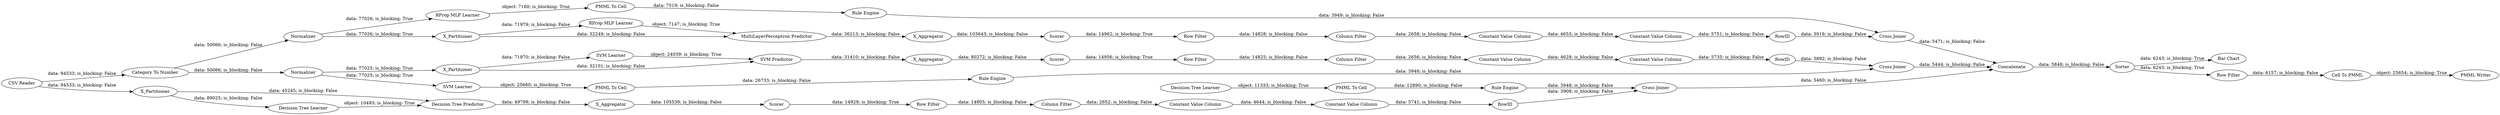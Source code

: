 digraph {
	"2658480254766153685_34" [label="Rule Engine"]
	"-2035510200551061074_52" [label=Sorter]
	"1084524404522141865_294" [label="Column Filter"]
	"8002351130190673623_31" [label="Decision Tree Learner"]
	"5254504192906605448_40" [label=Scorer]
	"-4519500452332247948_292" [label="Constant Value Column"]
	"-2035510200551061074_61" [label="PMML Writer"]
	"-4519500452332247948_290" [label="Constant Value Column"]
	"5254504192906605448_2" [label=X_Partitioner]
	"-4519500452332247948_294" [label="Column Filter"]
	"5102394742008211118_35" [label="Rule Engine"]
	"-5757406762425243303_32" [label="SVM Predictor"]
	"1084524404522141865_290" [label="Constant Value Column"]
	"8002351130190673623_39" [label=Scorer]
	"5254504192906605448_7" [label=X_Aggregator]
	"2658480254766153685_28" [label="PMML To Cell"]
	"861932343393012316_293" [label=RowID]
	"-4519500452332247948_9" [label="Row Filter"]
	"861932343393012316_9" [label="Row Filter"]
	"-2035510200551061074_59" [label="Bar Chart"]
	"5254504192906605448_38" [label="Cross Joiner"]
	"-5757406762425243303_31" [label="SVM Learner"]
	"861932343393012316_292" [label="Constant Value Column"]
	"-4519500452332247948_293" [label=RowID]
	"5102394742008211118_34" [label="PMML To Cell"]
	"8002351130190673623_38" [label="Cross Joiner"]
	"-5757406762425243303_2" [label=X_Partitioner]
	"1084524404522141865_293" [label=RowID]
	"5254504192906605448_32" [label="MultiLayerPerceptron Predictor"]
	"-2035510200551061074_64" [label="CSV Reader"]
	"5102394742008211118_33" [label="SVM Learner"]
	"-5757406762425243303_7" [label=X_Aggregator]
	"5254504192906605448_31" [label="RProp MLP Learner"]
	"8002351130190673623_32" [label="Decision Tree Predictor"]
	"-7457217441594776882_34" [label="Rule Engine"]
	"861932343393012316_294" [label="Column Filter"]
	"861932343393012316_290" [label="Constant Value Column"]
	"8002351130190673623_7" [label=X_Aggregator]
	"2658480254766153685_33" [label="Decision Tree Learner"]
	"-2035510200551061074_54" [label="Cell To PMML"]
	"-5757406762425243303_41" [label=Scorer]
	"8002351130190673623_2" [label=X_Partitioner]
	"-2035510200551061074_53" [label="Row Filter"]
	"-5757406762425243303_39" [label="Cross Joiner"]
	"-2035510200551061074_58" [label="Category To Number"]
	"-7457217441594776882_22" [label="PMML To Cell"]
	"-2035510200551061074_60" [label=Concatenate]
	"1084524404522141865_9" [label="Row Filter"]
	"-5757406762425243303_40" [label=Normalizer]
	"5254504192906605448_39" [label=Normalizer]
	"-7457217441594776882_35" [label="RProp MLP Learner"]
	"1084524404522141865_292" [label="Constant Value Column"]
	"-4519500452332247948_9" -> "-4519500452332247948_294" [label="data: 14825; is_blocking: False"]
	"-7457217441594776882_22" -> "-7457217441594776882_34" [label="data: 7519; is_blocking: False"]
	"5254504192906605448_40" -> "861932343393012316_9" [label="data: 14962; is_blocking: True"]
	"-5757406762425243303_40" -> "-5757406762425243303_2" [label="data: 77025; is_blocking: True"]
	"8002351130190673623_38" -> "-2035510200551061074_60" [label="data: 5460; is_blocking: False"]
	"-5757406762425243303_2" -> "-5757406762425243303_31" [label="data: 71970; is_blocking: False"]
	"8002351130190673623_7" -> "8002351130190673623_39" [label="data: 105539; is_blocking: False"]
	"5254504192906605448_2" -> "5254504192906605448_32" [label="data: 32249; is_blocking: False"]
	"-5757406762425243303_41" -> "-4519500452332247948_9" [label="data: 14956; is_blocking: True"]
	"5254504192906605448_7" -> "5254504192906605448_40" [label="data: 103643; is_blocking: False"]
	"-2035510200551061074_58" -> "5254504192906605448_39" [label="data: 50066; is_blocking: False"]
	"5102394742008211118_33" -> "5102394742008211118_34" [label="object: 25660; is_blocking: True"]
	"-2035510200551061074_53" -> "-2035510200551061074_54" [label="data: 6157; is_blocking: False"]
	"-2035510200551061074_52" -> "-2035510200551061074_53" [label="data: 6243; is_blocking: True"]
	"-4519500452332247948_293" -> "-5757406762425243303_39" [label="data: 3892; is_blocking: False"]
	"-2035510200551061074_64" -> "-2035510200551061074_58" [label="data: 94533; is_blocking: False"]
	"-2035510200551061074_58" -> "-5757406762425243303_40" [label="data: 50066; is_blocking: False"]
	"8002351130190673623_2" -> "8002351130190673623_31" [label="data: 89025; is_blocking: False"]
	"8002351130190673623_39" -> "1084524404522141865_9" [label="data: 14929; is_blocking: True"]
	"-5757406762425243303_31" -> "-5757406762425243303_32" [label="object: 24039; is_blocking: True"]
	"-2035510200551061074_60" -> "-2035510200551061074_52" [label="data: 5848; is_blocking: False"]
	"1084524404522141865_294" -> "1084524404522141865_290" [label="data: 2652; is_blocking: False"]
	"-4519500452332247948_290" -> "-4519500452332247948_292" [label="data: 4628; is_blocking: False"]
	"-5757406762425243303_7" -> "-5757406762425243303_41" [label="data: 80272; is_blocking: False"]
	"1084524404522141865_9" -> "1084524404522141865_294" [label="data: 14805; is_blocking: False"]
	"5102394742008211118_35" -> "-5757406762425243303_39" [label="data: 3948; is_blocking: False"]
	"8002351130190673623_2" -> "8002351130190673623_32" [label="data: 45245; is_blocking: False"]
	"2658480254766153685_33" -> "2658480254766153685_28" [label="object: 11333; is_blocking: True"]
	"2658480254766153685_34" -> "8002351130190673623_38" [label="data: 3948; is_blocking: False"]
	"5254504192906605448_32" -> "5254504192906605448_7" [label="data: 36213; is_blocking: False"]
	"5254504192906605448_38" -> "-2035510200551061074_60" [label="data: 5471; is_blocking: False"]
	"-7457217441594776882_34" -> "5254504192906605448_38" [label="data: 3949; is_blocking: False"]
	"861932343393012316_294" -> "861932343393012316_290" [label="data: 2658; is_blocking: False"]
	"5254504192906605448_2" -> "5254504192906605448_31" [label="data: 71979; is_blocking: False"]
	"-2035510200551061074_64" -> "8002351130190673623_2" [label="data: 94533; is_blocking: False"]
	"-2035510200551061074_54" -> "-2035510200551061074_61" [label="object: 25654; is_blocking: True"]
	"8002351130190673623_32" -> "8002351130190673623_7" [label="data: 49799; is_blocking: False"]
	"-4519500452332247948_292" -> "-4519500452332247948_293" [label="data: 5735; is_blocking: False"]
	"-5757406762425243303_39" -> "-2035510200551061074_60" [label="data: 5444; is_blocking: False"]
	"1084524404522141865_290" -> "1084524404522141865_292" [label="data: 4644; is_blocking: False"]
	"861932343393012316_9" -> "861932343393012316_294" [label="data: 14828; is_blocking: False"]
	"5102394742008211118_34" -> "5102394742008211118_35" [label="data: 26733; is_blocking: False"]
	"-5757406762425243303_2" -> "-5757406762425243303_32" [label="data: 32101; is_blocking: False"]
	"-4519500452332247948_294" -> "-4519500452332247948_290" [label="data: 2656; is_blocking: False"]
	"-5757406762425243303_40" -> "5102394742008211118_33" [label="data: 77025; is_blocking: True"]
	"1084524404522141865_293" -> "8002351130190673623_38" [label="data: 3908; is_blocking: False"]
	"-7457217441594776882_35" -> "-7457217441594776882_22" [label="object: 7160; is_blocking: True"]
	"8002351130190673623_31" -> "8002351130190673623_32" [label="object: 10493; is_blocking: True"]
	"861932343393012316_290" -> "861932343393012316_292" [label="data: 4653; is_blocking: False"]
	"5254504192906605448_31" -> "5254504192906605448_32" [label="object: 7147; is_blocking: True"]
	"1084524404522141865_292" -> "1084524404522141865_293" [label="data: 5741; is_blocking: False"]
	"2658480254766153685_28" -> "2658480254766153685_34" [label="data: 12890; is_blocking: False"]
	"5254504192906605448_39" -> "-7457217441594776882_35" [label="data: 77026; is_blocking: True"]
	"-5757406762425243303_32" -> "-5757406762425243303_7" [label="data: 31410; is_blocking: False"]
	"-2035510200551061074_52" -> "-2035510200551061074_59" [label="data: 6243; is_blocking: True"]
	"861932343393012316_292" -> "861932343393012316_293" [label="data: 5751; is_blocking: False"]
	"861932343393012316_293" -> "5254504192906605448_38" [label="data: 3919; is_blocking: False"]
	"5254504192906605448_39" -> "5254504192906605448_2" [label="data: 77026; is_blocking: True"]
	rankdir=LR
}
